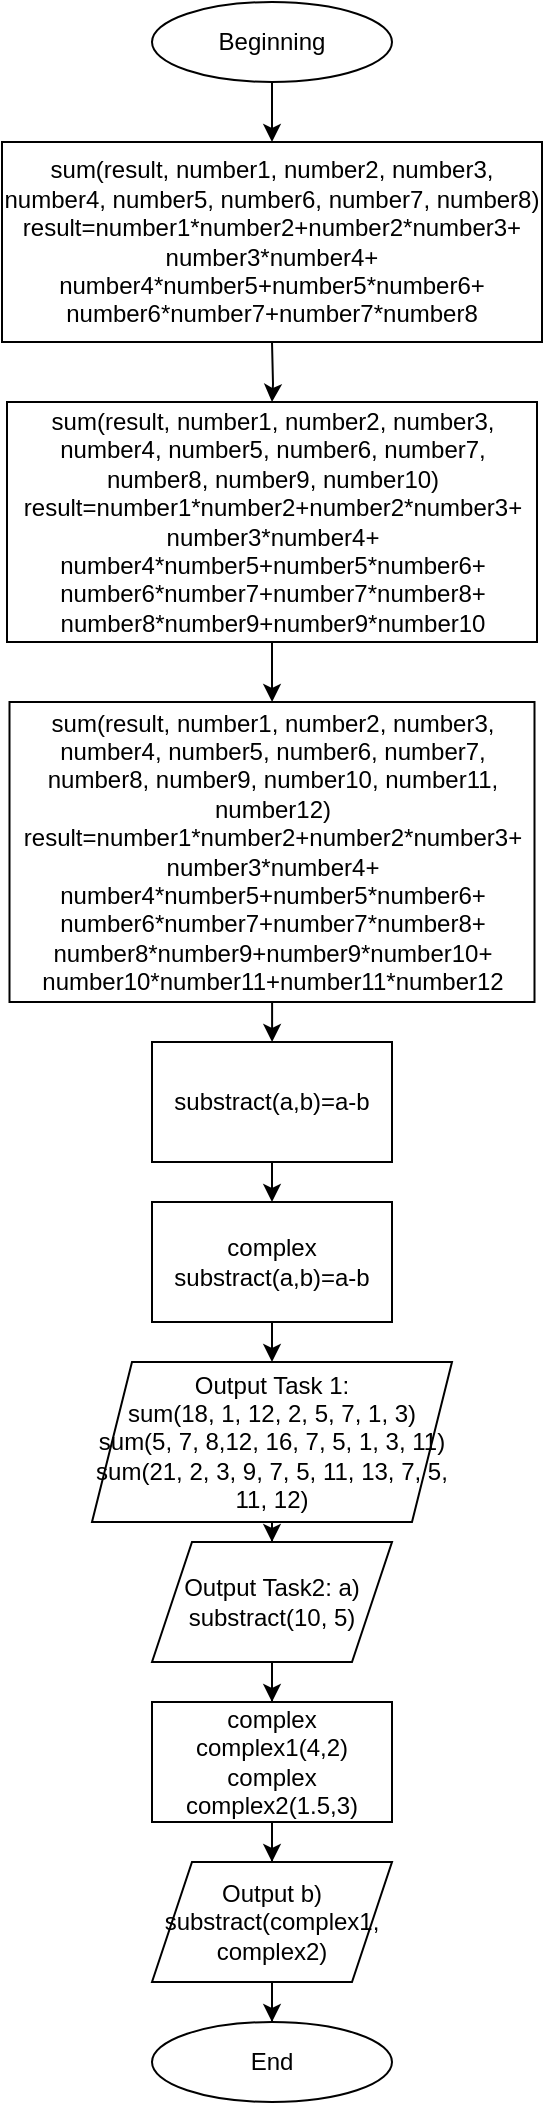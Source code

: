 <mxfile version="22.1.4" type="github">
  <diagram name="Страница — 1" id="soWfxi9TBaKqy3Qwm09B">
    <mxGraphModel dx="1050" dy="565" grid="1" gridSize="10" guides="1" tooltips="1" connect="1" arrows="1" fold="1" page="1" pageScale="1" pageWidth="827" pageHeight="1169" math="0" shadow="0">
      <root>
        <mxCell id="0" />
        <mxCell id="1" parent="0" />
        <mxCell id="ny9yEoj4xEWJXowW4-ns-15" value="" style="edgeStyle=orthogonalEdgeStyle;rounded=0;orthogonalLoop=1;jettySize=auto;html=1;" parent="1" source="ny9yEoj4xEWJXowW4-ns-1" target="ny9yEoj4xEWJXowW4-ns-2" edge="1">
          <mxGeometry relative="1" as="geometry" />
        </mxCell>
        <mxCell id="ny9yEoj4xEWJXowW4-ns-1" value="Beginning" style="ellipse;whiteSpace=wrap;html=1;" parent="1" vertex="1">
          <mxGeometry x="330" y="40" width="120" height="40" as="geometry" />
        </mxCell>
        <mxCell id="ny9yEoj4xEWJXowW4-ns-2" value="sum(result, number1, number2, number3, &lt;br&gt;number4, number5, number6, number7, number8)&lt;br&gt;result=number1*number2+number2*number3+&lt;br&gt;number3*number4+&lt;br&gt;number4*number5+number5*number6+&lt;br&gt;number6*number7+number7*number8" style="rounded=0;whiteSpace=wrap;html=1;" parent="1" vertex="1">
          <mxGeometry x="255" y="110" width="270" height="100" as="geometry" />
        </mxCell>
        <mxCell id="ny9yEoj4xEWJXowW4-ns-7" value="complex substract(a,b)=a-b" style="rounded=0;whiteSpace=wrap;html=1;" parent="1" vertex="1">
          <mxGeometry x="330" y="640" width="120" height="60" as="geometry" />
        </mxCell>
        <mxCell id="ny9yEoj4xEWJXowW4-ns-24" value="" style="edgeStyle=orthogonalEdgeStyle;rounded=0;orthogonalLoop=1;jettySize=auto;html=1;" parent="1" source="ny9yEoj4xEWJXowW4-ns-8" target="ny9yEoj4xEWJXowW4-ns-12" edge="1">
          <mxGeometry relative="1" as="geometry" />
        </mxCell>
        <mxCell id="ny9yEoj4xEWJXowW4-ns-8" value="Output Task 1: &lt;br&gt;sum(18, 1, 12, 2, 5, 7, 1, 3)&lt;br&gt;sum(5, 7, 8,12, 16, 7, 5, 1, 3, 11)&lt;br&gt;sum(21, 2, 3, 9, 7, 5, 11, 13, 7, 5, 11, 12)&lt;br&gt;" style="shape=parallelogram;perimeter=parallelogramPerimeter;whiteSpace=wrap;html=1;fixedSize=1;" parent="1" vertex="1">
          <mxGeometry x="300" y="720" width="180" height="80" as="geometry" />
        </mxCell>
        <mxCell id="ny9yEoj4xEWJXowW4-ns-26" value="" style="edgeStyle=orthogonalEdgeStyle;rounded=0;orthogonalLoop=1;jettySize=auto;html=1;" parent="1" source="ny9yEoj4xEWJXowW4-ns-9" target="ny9yEoj4xEWJXowW4-ns-13" edge="1">
          <mxGeometry relative="1" as="geometry" />
        </mxCell>
        <mxCell id="ny9yEoj4xEWJXowW4-ns-9" value="Output b) substract(complex1, complex2)" style="shape=parallelogram;perimeter=parallelogramPerimeter;whiteSpace=wrap;html=1;fixedSize=1;" parent="1" vertex="1">
          <mxGeometry x="330" y="970" width="120" height="60" as="geometry" />
        </mxCell>
        <mxCell id="ny9yEoj4xEWJXowW4-ns-11" value="" style="edgeStyle=orthogonalEdgeStyle;rounded=0;orthogonalLoop=1;jettySize=auto;html=1;" parent="1" source="ny9yEoj4xEWJXowW4-ns-10" target="ny9yEoj4xEWJXowW4-ns-9" edge="1">
          <mxGeometry relative="1" as="geometry" />
        </mxCell>
        <mxCell id="ny9yEoj4xEWJXowW4-ns-10" value="complex complex1(4,2)&lt;br&gt;complex&lt;br&gt;complex2(1.5,3)" style="rounded=0;whiteSpace=wrap;html=1;" parent="1" vertex="1">
          <mxGeometry x="330" y="890" width="120" height="60" as="geometry" />
        </mxCell>
        <mxCell id="ny9yEoj4xEWJXowW4-ns-25" value="" style="edgeStyle=orthogonalEdgeStyle;rounded=0;orthogonalLoop=1;jettySize=auto;html=1;" parent="1" source="ny9yEoj4xEWJXowW4-ns-12" target="ny9yEoj4xEWJXowW4-ns-10" edge="1">
          <mxGeometry relative="1" as="geometry" />
        </mxCell>
        <mxCell id="ny9yEoj4xEWJXowW4-ns-12" value="Output Task2: a) substract(10, 5)" style="shape=parallelogram;perimeter=parallelogramPerimeter;whiteSpace=wrap;html=1;fixedSize=1;" parent="1" vertex="1">
          <mxGeometry x="330" y="810" width="120" height="60" as="geometry" />
        </mxCell>
        <mxCell id="ny9yEoj4xEWJXowW4-ns-13" value="End" style="ellipse;whiteSpace=wrap;html=1;" parent="1" vertex="1">
          <mxGeometry x="330" y="1050" width="120" height="40" as="geometry" />
        </mxCell>
        <mxCell id="C_uWzOtAc3toAlSUe0Oz-1" value="" style="edgeStyle=orthogonalEdgeStyle;rounded=0;orthogonalLoop=1;jettySize=auto;html=1;" edge="1" parent="1" target="C_uWzOtAc3toAlSUe0Oz-2">
          <mxGeometry relative="1" as="geometry">
            <mxPoint x="390" y="210" as="sourcePoint" />
          </mxGeometry>
        </mxCell>
        <mxCell id="C_uWzOtAc3toAlSUe0Oz-4" value="" style="edgeStyle=orthogonalEdgeStyle;rounded=0;orthogonalLoop=1;jettySize=auto;html=1;" edge="1" parent="1" source="C_uWzOtAc3toAlSUe0Oz-2" target="C_uWzOtAc3toAlSUe0Oz-3">
          <mxGeometry relative="1" as="geometry" />
        </mxCell>
        <mxCell id="C_uWzOtAc3toAlSUe0Oz-2" value="sum(result, number1, number2, number3, &lt;br&gt;number4, number5, number6, number7, number8, number9, number10)&lt;br&gt;result=number1*number2+number2*number3+&lt;br&gt;number3*number4+&lt;br&gt;number4*number5+number5*number6+&lt;br&gt;number6*number7+number7*number8+&lt;br&gt;number8*number9+number9*number10" style="rounded=0;whiteSpace=wrap;html=1;" vertex="1" parent="1">
          <mxGeometry x="257.5" y="240" width="265" height="120" as="geometry" />
        </mxCell>
        <mxCell id="C_uWzOtAc3toAlSUe0Oz-8" value="" style="edgeStyle=orthogonalEdgeStyle;rounded=0;orthogonalLoop=1;jettySize=auto;html=1;" edge="1" parent="1" source="C_uWzOtAc3toAlSUe0Oz-3" target="C_uWzOtAc3toAlSUe0Oz-5">
          <mxGeometry relative="1" as="geometry" />
        </mxCell>
        <mxCell id="C_uWzOtAc3toAlSUe0Oz-3" value="sum(result, number1, number2, number3, &lt;br&gt;number4, number5, number6, number7, number8, number9, number10, number11, number12)&lt;br&gt;result=number1*number2+number2*number3+&lt;br&gt;number3*number4+&lt;br&gt;number4*number5+number5*number6+&lt;br&gt;number6*number7+number7*number8+&lt;br&gt;number8*number9+number9*number10+&lt;br&gt;number10*number11+number11*number12" style="rounded=0;whiteSpace=wrap;html=1;" vertex="1" parent="1">
          <mxGeometry x="258.75" y="390" width="262.5" height="150" as="geometry" />
        </mxCell>
        <mxCell id="C_uWzOtAc3toAlSUe0Oz-5" value="substract(a,b)=a-b" style="rounded=0;whiteSpace=wrap;html=1;" vertex="1" parent="1">
          <mxGeometry x="330" y="560" width="120" height="60" as="geometry" />
        </mxCell>
        <mxCell id="C_uWzOtAc3toAlSUe0Oz-7" value="" style="endArrow=classic;html=1;rounded=0;entryX=0.5;entryY=0;entryDx=0;entryDy=0;exitX=0.5;exitY=1;exitDx=0;exitDy=0;" edge="1" parent="1" source="ny9yEoj4xEWJXowW4-ns-7" target="ny9yEoj4xEWJXowW4-ns-8">
          <mxGeometry width="50" height="50" relative="1" as="geometry">
            <mxPoint x="550" y="820" as="sourcePoint" />
            <mxPoint x="600" y="770" as="targetPoint" />
          </mxGeometry>
        </mxCell>
        <mxCell id="C_uWzOtAc3toAlSUe0Oz-10" value="" style="endArrow=classic;html=1;rounded=0;exitX=0.5;exitY=1;exitDx=0;exitDy=0;entryX=0.5;entryY=0;entryDx=0;entryDy=0;" edge="1" parent="1" source="C_uWzOtAc3toAlSUe0Oz-5" target="ny9yEoj4xEWJXowW4-ns-7">
          <mxGeometry width="50" height="50" relative="1" as="geometry">
            <mxPoint x="550" y="820" as="sourcePoint" />
            <mxPoint x="600" y="770" as="targetPoint" />
          </mxGeometry>
        </mxCell>
      </root>
    </mxGraphModel>
  </diagram>
</mxfile>
